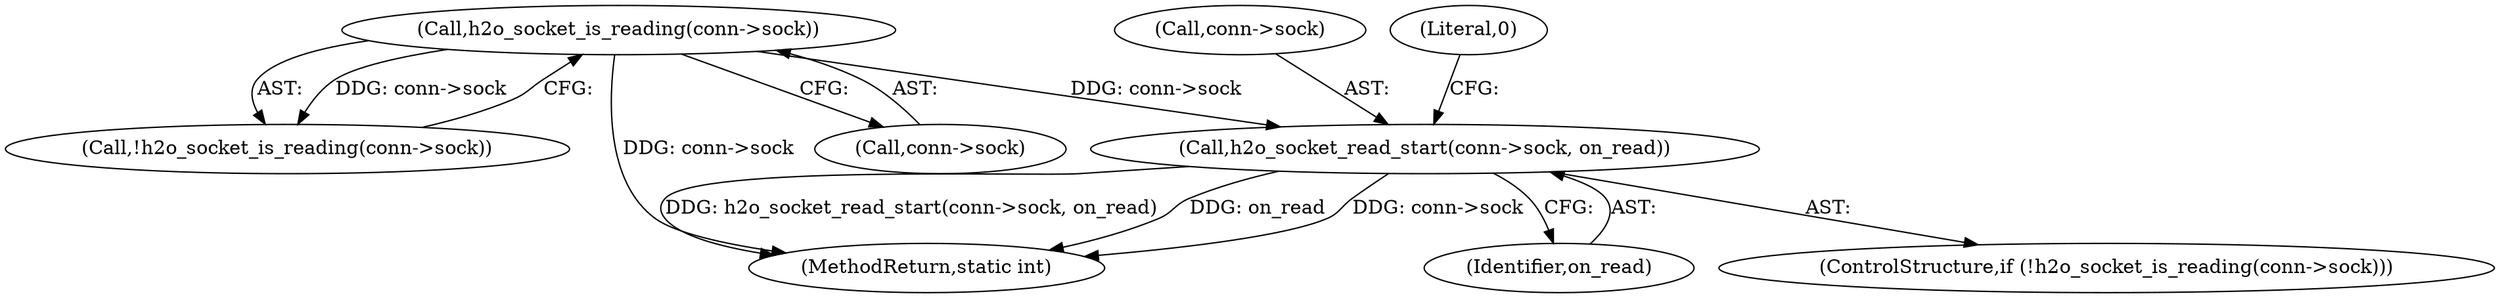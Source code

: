 digraph "0_h2o_1c0808d580da09fdec5a9a74ff09e103ea058dd4_1@API" {
"1000248" [label="(Call,h2o_socket_read_start(conn->sock, on_read))"];
"1000244" [label="(Call,h2o_socket_is_reading(conn->sock))"];
"1000249" [label="(Call,conn->sock)"];
"1000245" [label="(Call,conn->sock)"];
"1000242" [label="(ControlStructure,if (!h2o_socket_is_reading(conn->sock)))"];
"1000248" [label="(Call,h2o_socket_read_start(conn->sock, on_read))"];
"1000243" [label="(Call,!h2o_socket_is_reading(conn->sock))"];
"1000267" [label="(MethodReturn,static int)"];
"1000244" [label="(Call,h2o_socket_is_reading(conn->sock))"];
"1000252" [label="(Identifier,on_read)"];
"1000254" [label="(Literal,0)"];
"1000248" -> "1000242"  [label="AST: "];
"1000248" -> "1000252"  [label="CFG: "];
"1000249" -> "1000248"  [label="AST: "];
"1000252" -> "1000248"  [label="AST: "];
"1000254" -> "1000248"  [label="CFG: "];
"1000248" -> "1000267"  [label="DDG: h2o_socket_read_start(conn->sock, on_read)"];
"1000248" -> "1000267"  [label="DDG: on_read"];
"1000248" -> "1000267"  [label="DDG: conn->sock"];
"1000244" -> "1000248"  [label="DDG: conn->sock"];
"1000244" -> "1000243"  [label="AST: "];
"1000244" -> "1000245"  [label="CFG: "];
"1000245" -> "1000244"  [label="AST: "];
"1000243" -> "1000244"  [label="CFG: "];
"1000244" -> "1000267"  [label="DDG: conn->sock"];
"1000244" -> "1000243"  [label="DDG: conn->sock"];
}

